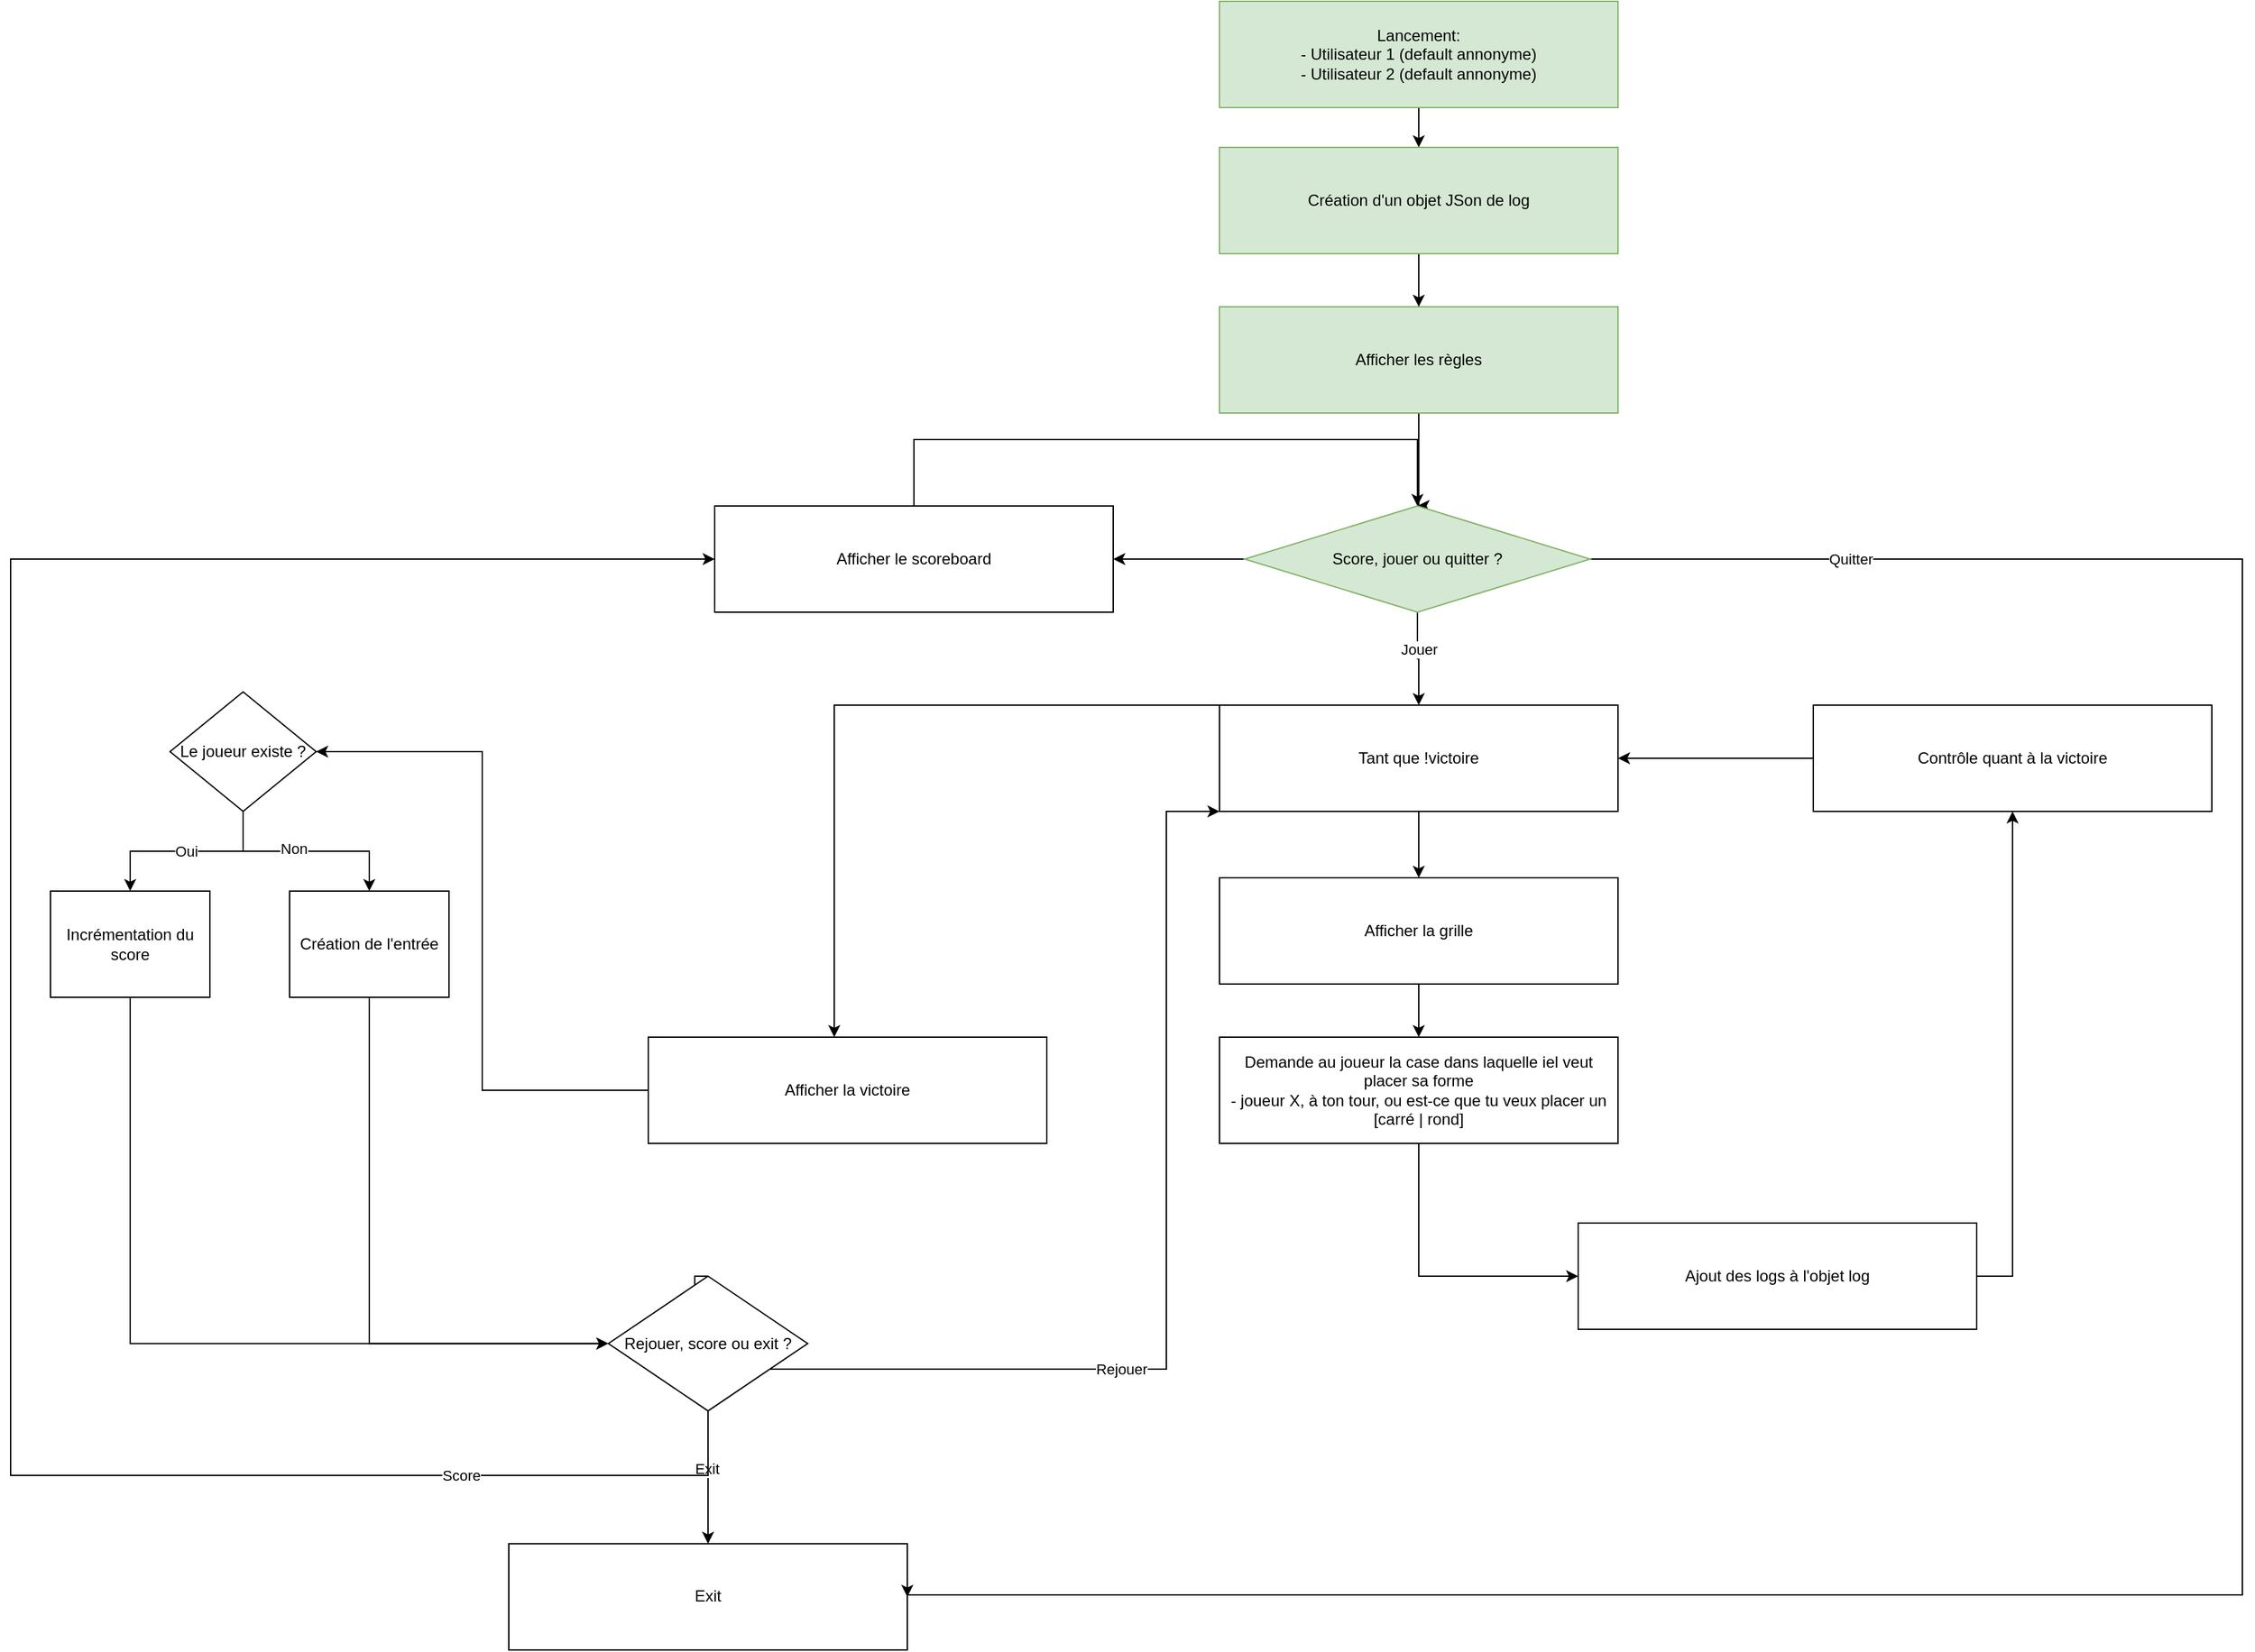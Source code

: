 <mxfile version="24.4.0" type="device">
  <diagram name="Page-1" id="7msGwybHfWxckh2XkSAF">
    <mxGraphModel dx="3860" dy="2467" grid="1" gridSize="10" guides="1" tooltips="1" connect="1" arrows="1" fold="1" page="1" pageScale="1" pageWidth="827" pageHeight="1169" math="0" shadow="0">
      <root>
        <mxCell id="0" />
        <mxCell id="1" parent="0" />
        <mxCell id="FpcZCxaBSo7I9xxIbT8i-9" style="edgeStyle=orthogonalEdgeStyle;rounded=0;orthogonalLoop=1;jettySize=auto;html=1;entryX=0.5;entryY=0;entryDx=0;entryDy=0;" parent="1" source="FpcZCxaBSo7I9xxIbT8i-1" target="FpcZCxaBSo7I9xxIbT8i-8" edge="1">
          <mxGeometry relative="1" as="geometry" />
        </mxCell>
        <mxCell id="FpcZCxaBSo7I9xxIbT8i-1" value="Lancement:&lt;div&gt;- Utilisateur 1 (default annonyme)&lt;/div&gt;&lt;div&gt;- Utilisateur 2 (default annonyme)&lt;/div&gt;" style="rounded=0;whiteSpace=wrap;html=1;fillColor=#d5e8d4;strokeColor=#82b366;" parent="1" vertex="1">
          <mxGeometry x="40" y="-230" width="300" height="80" as="geometry" />
        </mxCell>
        <mxCell id="FpcZCxaBSo7I9xxIbT8i-7" style="edgeStyle=orthogonalEdgeStyle;rounded=0;orthogonalLoop=1;jettySize=auto;html=1;" parent="1" source="FpcZCxaBSo7I9xxIbT8i-2" target="FpcZCxaBSo7I9xxIbT8i-3" edge="1">
          <mxGeometry relative="1" as="geometry" />
        </mxCell>
        <mxCell id="FpcZCxaBSo7I9xxIbT8i-2" value="Afficher la grille" style="rounded=0;whiteSpace=wrap;html=1;" parent="1" vertex="1">
          <mxGeometry x="40" y="430" width="300" height="80" as="geometry" />
        </mxCell>
        <mxCell id="FpcZCxaBSo7I9xxIbT8i-12" style="edgeStyle=orthogonalEdgeStyle;rounded=0;orthogonalLoop=1;jettySize=auto;html=1;entryX=0;entryY=0.5;entryDx=0;entryDy=0;" parent="1" source="FpcZCxaBSo7I9xxIbT8i-3" target="FpcZCxaBSo7I9xxIbT8i-11" edge="1">
          <mxGeometry relative="1" as="geometry" />
        </mxCell>
        <mxCell id="FpcZCxaBSo7I9xxIbT8i-3" value="Demande au joueur la case dans laquelle iel veut placer sa forme&lt;div&gt;- joueur X, à ton tour, ou est-ce que tu veux placer un [carré | rond]&lt;br&gt;&lt;/div&gt;" style="rounded=0;whiteSpace=wrap;html=1;" parent="1" vertex="1">
          <mxGeometry x="40" y="550" width="300" height="80" as="geometry" />
        </mxCell>
        <mxCell id="FpcZCxaBSo7I9xxIbT8i-44" style="edgeStyle=orthogonalEdgeStyle;rounded=0;orthogonalLoop=1;jettySize=auto;html=1;entryX=0.5;entryY=0;entryDx=0;entryDy=0;exitX=0.5;exitY=1;exitDx=0;exitDy=0;" parent="1" source="FpcZCxaBSo7I9xxIbT8i-4" target="FpcZCxaBSo7I9xxIbT8i-43" edge="1">
          <mxGeometry relative="1" as="geometry">
            <Array as="points">
              <mxPoint x="190" y="150" />
            </Array>
          </mxGeometry>
        </mxCell>
        <mxCell id="FpcZCxaBSo7I9xxIbT8i-4" value="&lt;div&gt;Afficher les règles&lt;/div&gt;" style="rounded=0;whiteSpace=wrap;html=1;fillColor=#d5e8d4;strokeColor=#82b366;" parent="1" vertex="1">
          <mxGeometry x="40" width="300" height="80" as="geometry" />
        </mxCell>
        <mxCell id="FpcZCxaBSo7I9xxIbT8i-10" style="edgeStyle=orthogonalEdgeStyle;rounded=0;orthogonalLoop=1;jettySize=auto;html=1;" parent="1" source="FpcZCxaBSo7I9xxIbT8i-8" target="FpcZCxaBSo7I9xxIbT8i-4" edge="1">
          <mxGeometry relative="1" as="geometry" />
        </mxCell>
        <mxCell id="FpcZCxaBSo7I9xxIbT8i-8" value="Création d&#39;un objet JSon de log" style="rounded=0;whiteSpace=wrap;html=1;fillColor=#d5e8d4;strokeColor=#82b366;" parent="1" vertex="1">
          <mxGeometry x="40" y="-120" width="300" height="80" as="geometry" />
        </mxCell>
        <mxCell id="FpcZCxaBSo7I9xxIbT8i-11" value="&lt;div&gt;Ajout des logs à l&#39;objet log&lt;/div&gt;" style="rounded=0;whiteSpace=wrap;html=1;" parent="1" vertex="1">
          <mxGeometry x="310" y="690" width="300" height="80" as="geometry" />
        </mxCell>
        <mxCell id="FpcZCxaBSo7I9xxIbT8i-16" style="edgeStyle=orthogonalEdgeStyle;rounded=0;orthogonalLoop=1;jettySize=auto;html=1;entryX=1;entryY=0.5;entryDx=0;entryDy=0;exitX=0;exitY=0.5;exitDx=0;exitDy=0;" parent="1" source="FpcZCxaBSo7I9xxIbT8i-22" target="FpcZCxaBSo7I9xxIbT8i-17" edge="1">
          <mxGeometry relative="1" as="geometry" />
        </mxCell>
        <mxCell id="FpcZCxaBSo7I9xxIbT8i-18" style="edgeStyle=orthogonalEdgeStyle;rounded=0;orthogonalLoop=1;jettySize=auto;html=1;entryX=0.5;entryY=0;entryDx=0;entryDy=0;" parent="1" source="FpcZCxaBSo7I9xxIbT8i-17" target="FpcZCxaBSo7I9xxIbT8i-2" edge="1">
          <mxGeometry relative="1" as="geometry" />
        </mxCell>
        <mxCell id="FpcZCxaBSo7I9xxIbT8i-21" style="edgeStyle=orthogonalEdgeStyle;rounded=0;orthogonalLoop=1;jettySize=auto;html=1;exitX=0;exitY=0;exitDx=0;exitDy=0;" parent="1" source="FpcZCxaBSo7I9xxIbT8i-17" target="FpcZCxaBSo7I9xxIbT8i-20" edge="1">
          <mxGeometry relative="1" as="geometry">
            <Array as="points">
              <mxPoint x="-250" y="300" />
            </Array>
          </mxGeometry>
        </mxCell>
        <mxCell id="FpcZCxaBSo7I9xxIbT8i-17" value="Tant que !victoire" style="rounded=0;whiteSpace=wrap;html=1;" parent="1" vertex="1">
          <mxGeometry x="40" y="300" width="300" height="80" as="geometry" />
        </mxCell>
        <mxCell id="FpcZCxaBSo7I9xxIbT8i-25" style="edgeStyle=orthogonalEdgeStyle;rounded=0;orthogonalLoop=1;jettySize=auto;html=1;entryX=1;entryY=0.5;entryDx=0;entryDy=0;" parent="1" source="FpcZCxaBSo7I9xxIbT8i-20" target="FpcZCxaBSo7I9xxIbT8i-31" edge="1">
          <mxGeometry relative="1" as="geometry">
            <mxPoint x="-473" y="340" as="targetPoint" />
          </mxGeometry>
        </mxCell>
        <mxCell id="FpcZCxaBSo7I9xxIbT8i-20" value="Afficher la victoire" style="rounded=0;whiteSpace=wrap;html=1;" parent="1" vertex="1">
          <mxGeometry x="-390" y="550" width="300" height="80" as="geometry" />
        </mxCell>
        <mxCell id="FpcZCxaBSo7I9xxIbT8i-23" value="" style="edgeStyle=orthogonalEdgeStyle;rounded=0;orthogonalLoop=1;jettySize=auto;html=1;entryX=0.5;entryY=1;entryDx=0;entryDy=0;exitX=1;exitY=0.5;exitDx=0;exitDy=0;" parent="1" source="FpcZCxaBSo7I9xxIbT8i-11" target="FpcZCxaBSo7I9xxIbT8i-22" edge="1">
          <mxGeometry relative="1" as="geometry">
            <mxPoint x="636.9" y="551.04" as="sourcePoint" />
            <mxPoint x="340" y="340" as="targetPoint" />
            <Array as="points">
              <mxPoint x="637" y="730" />
            </Array>
          </mxGeometry>
        </mxCell>
        <mxCell id="FpcZCxaBSo7I9xxIbT8i-22" value="&lt;div&gt;Contrôle quant à la victoire&lt;/div&gt;" style="rounded=0;whiteSpace=wrap;html=1;" parent="1" vertex="1">
          <mxGeometry x="487" y="300" width="300" height="80" as="geometry" />
        </mxCell>
        <mxCell id="FpcZCxaBSo7I9xxIbT8i-28" style="edgeStyle=orthogonalEdgeStyle;rounded=0;orthogonalLoop=1;jettySize=auto;html=1;entryX=0;entryY=1;entryDx=0;entryDy=0;exitX=0.5;exitY=0;exitDx=0;exitDy=0;" parent="1" source="FpcZCxaBSo7I9xxIbT8i-40" target="FpcZCxaBSo7I9xxIbT8i-17" edge="1">
          <mxGeometry relative="1" as="geometry">
            <mxPoint x="-420" y="810" as="sourcePoint" />
            <Array as="points">
              <mxPoint x="-355" y="800" />
              <mxPoint y="800" />
              <mxPoint y="380" />
            </Array>
          </mxGeometry>
        </mxCell>
        <mxCell id="FpcZCxaBSo7I9xxIbT8i-42" value="Rejouer" style="edgeLabel;html=1;align=center;verticalAlign=middle;resizable=0;points=[];" parent="FpcZCxaBSo7I9xxIbT8i-28" vertex="1" connectable="0">
          <mxGeometry x="-0.105" relative="1" as="geometry">
            <mxPoint as="offset" />
          </mxGeometry>
        </mxCell>
        <mxCell id="FpcZCxaBSo7I9xxIbT8i-30" style="edgeStyle=orthogonalEdgeStyle;rounded=0;orthogonalLoop=1;jettySize=auto;html=1;exitX=0.5;exitY=1;exitDx=0;exitDy=0;entryX=0.5;entryY=0;entryDx=0;entryDy=0;" parent="1" source="FpcZCxaBSo7I9xxIbT8i-40" target="FpcZCxaBSo7I9xxIbT8i-29" edge="1">
          <mxGeometry relative="1" as="geometry">
            <mxPoint x="-380" y="832.46" as="sourcePoint" />
            <mxPoint x="-380" y="890" as="targetPoint" />
            <Array as="points">
              <mxPoint x="-345" y="910" />
              <mxPoint x="-345" y="910" />
            </Array>
          </mxGeometry>
        </mxCell>
        <mxCell id="FpcZCxaBSo7I9xxIbT8i-41" value="Exit" style="edgeLabel;html=1;align=center;verticalAlign=middle;resizable=0;points=[];" parent="FpcZCxaBSo7I9xxIbT8i-30" vertex="1" connectable="0">
          <mxGeometry x="-0.13" y="-1" relative="1" as="geometry">
            <mxPoint as="offset" />
          </mxGeometry>
        </mxCell>
        <mxCell id="FpcZCxaBSo7I9xxIbT8i-29" value="Exit" style="rounded=0;whiteSpace=wrap;html=1;" parent="1" vertex="1">
          <mxGeometry x="-495" y="931.46" width="300" height="80" as="geometry" />
        </mxCell>
        <mxCell id="FpcZCxaBSo7I9xxIbT8i-34" style="edgeStyle=orthogonalEdgeStyle;rounded=0;orthogonalLoop=1;jettySize=auto;html=1;entryX=0.5;entryY=0;entryDx=0;entryDy=0;" parent="1" source="FpcZCxaBSo7I9xxIbT8i-31" target="FpcZCxaBSo7I9xxIbT8i-32" edge="1">
          <mxGeometry relative="1" as="geometry" />
        </mxCell>
        <mxCell id="FpcZCxaBSo7I9xxIbT8i-36" value="Oui" style="edgeLabel;html=1;align=center;verticalAlign=middle;resizable=0;points=[];" parent="FpcZCxaBSo7I9xxIbT8i-34" vertex="1" connectable="0">
          <mxGeometry x="0.017" relative="1" as="geometry">
            <mxPoint as="offset" />
          </mxGeometry>
        </mxCell>
        <mxCell id="FpcZCxaBSo7I9xxIbT8i-35" style="edgeStyle=orthogonalEdgeStyle;rounded=0;orthogonalLoop=1;jettySize=auto;html=1;entryX=0.5;entryY=0;entryDx=0;entryDy=0;" parent="1" source="FpcZCxaBSo7I9xxIbT8i-31" target="FpcZCxaBSo7I9xxIbT8i-33" edge="1">
          <mxGeometry relative="1" as="geometry" />
        </mxCell>
        <mxCell id="FpcZCxaBSo7I9xxIbT8i-37" value="Non" style="edgeLabel;html=1;align=center;verticalAlign=middle;resizable=0;points=[];" parent="FpcZCxaBSo7I9xxIbT8i-35" vertex="1" connectable="0">
          <mxGeometry x="-0.129" y="2" relative="1" as="geometry">
            <mxPoint as="offset" />
          </mxGeometry>
        </mxCell>
        <mxCell id="FpcZCxaBSo7I9xxIbT8i-31" value="Le joueur existe ?" style="rhombus;whiteSpace=wrap;html=1;" parent="1" vertex="1">
          <mxGeometry x="-750" y="290" width="110" height="90" as="geometry" />
        </mxCell>
        <mxCell id="FpcZCxaBSo7I9xxIbT8i-51" style="edgeStyle=orthogonalEdgeStyle;rounded=0;orthogonalLoop=1;jettySize=auto;html=1;entryX=0;entryY=0.5;entryDx=0;entryDy=0;" parent="1" source="FpcZCxaBSo7I9xxIbT8i-32" target="FpcZCxaBSo7I9xxIbT8i-40" edge="1">
          <mxGeometry relative="1" as="geometry">
            <Array as="points">
              <mxPoint x="-780" y="781" />
            </Array>
          </mxGeometry>
        </mxCell>
        <mxCell id="FpcZCxaBSo7I9xxIbT8i-32" value="Incrémentation du score" style="rounded=0;whiteSpace=wrap;html=1;" parent="1" vertex="1">
          <mxGeometry x="-840" y="440" width="120" height="80" as="geometry" />
        </mxCell>
        <mxCell id="FpcZCxaBSo7I9xxIbT8i-38" style="edgeStyle=orthogonalEdgeStyle;rounded=0;orthogonalLoop=1;jettySize=auto;html=1;exitX=0.5;exitY=1;exitDx=0;exitDy=0;entryX=0;entryY=0.5;entryDx=0;entryDy=0;" parent="1" source="FpcZCxaBSo7I9xxIbT8i-33" target="FpcZCxaBSo7I9xxIbT8i-40" edge="1">
          <mxGeometry relative="1" as="geometry">
            <mxPoint x="-730" y="580" as="sourcePoint" />
            <mxPoint x="-470" y="810" as="targetPoint" />
          </mxGeometry>
        </mxCell>
        <mxCell id="FpcZCxaBSo7I9xxIbT8i-33" value="Création de l&#39;entrée" style="rounded=0;whiteSpace=wrap;html=1;" parent="1" vertex="1">
          <mxGeometry x="-660" y="440" width="120" height="80" as="geometry" />
        </mxCell>
        <mxCell id="FpcZCxaBSo7I9xxIbT8i-52" style="edgeStyle=orthogonalEdgeStyle;rounded=0;orthogonalLoop=1;jettySize=auto;html=1;entryX=0;entryY=0.5;entryDx=0;entryDy=0;exitX=0.5;exitY=1;exitDx=0;exitDy=0;" parent="1" source="FpcZCxaBSo7I9xxIbT8i-40" target="FpcZCxaBSo7I9xxIbT8i-47" edge="1">
          <mxGeometry relative="1" as="geometry">
            <mxPoint x="-330" y="330" as="targetPoint" />
            <Array as="points">
              <mxPoint x="-345" y="880" />
              <mxPoint x="-870" y="880" />
              <mxPoint x="-870" y="190" />
            </Array>
          </mxGeometry>
        </mxCell>
        <mxCell id="FpcZCxaBSo7I9xxIbT8i-53" value="Score" style="edgeLabel;html=1;align=center;verticalAlign=middle;resizable=0;points=[];" parent="FpcZCxaBSo7I9xxIbT8i-52" vertex="1" connectable="0">
          <mxGeometry x="-0.738" relative="1" as="geometry">
            <mxPoint as="offset" />
          </mxGeometry>
        </mxCell>
        <mxCell id="FpcZCxaBSo7I9xxIbT8i-40" value="Rejouer, score ou exit ?" style="rhombus;whiteSpace=wrap;html=1;" parent="1" vertex="1">
          <mxGeometry x="-420" y="730" width="150" height="101.46" as="geometry" />
        </mxCell>
        <mxCell id="FpcZCxaBSo7I9xxIbT8i-45" style="edgeStyle=orthogonalEdgeStyle;rounded=0;orthogonalLoop=1;jettySize=auto;html=1;" parent="1" source="FpcZCxaBSo7I9xxIbT8i-43" target="FpcZCxaBSo7I9xxIbT8i-17" edge="1">
          <mxGeometry relative="1" as="geometry" />
        </mxCell>
        <mxCell id="FpcZCxaBSo7I9xxIbT8i-46" value="Jouer" style="edgeLabel;html=1;align=center;verticalAlign=middle;resizable=0;points=[];" parent="FpcZCxaBSo7I9xxIbT8i-45" vertex="1" connectable="0">
          <mxGeometry x="-0.218" y="1" relative="1" as="geometry">
            <mxPoint as="offset" />
          </mxGeometry>
        </mxCell>
        <mxCell id="FpcZCxaBSo7I9xxIbT8i-48" style="edgeStyle=orthogonalEdgeStyle;rounded=0;orthogonalLoop=1;jettySize=auto;html=1;entryX=1;entryY=0.5;entryDx=0;entryDy=0;" parent="1" source="FpcZCxaBSo7I9xxIbT8i-43" target="FpcZCxaBSo7I9xxIbT8i-47" edge="1">
          <mxGeometry relative="1" as="geometry" />
        </mxCell>
        <mxCell id="FpcZCxaBSo7I9xxIbT8i-54" style="edgeStyle=orthogonalEdgeStyle;rounded=0;orthogonalLoop=1;jettySize=auto;html=1;entryX=1;entryY=0.5;entryDx=0;entryDy=0;" parent="1" source="FpcZCxaBSo7I9xxIbT8i-43" target="FpcZCxaBSo7I9xxIbT8i-29" edge="1">
          <mxGeometry relative="1" as="geometry">
            <Array as="points">
              <mxPoint x="810" y="190" />
              <mxPoint x="810" y="970" />
              <mxPoint x="-195" y="970" />
            </Array>
          </mxGeometry>
        </mxCell>
        <mxCell id="FpcZCxaBSo7I9xxIbT8i-55" value="Quitter" style="edgeLabel;html=1;align=center;verticalAlign=middle;resizable=0;points=[];" parent="FpcZCxaBSo7I9xxIbT8i-54" vertex="1" connectable="0">
          <mxGeometry x="-0.828" relative="1" as="geometry">
            <mxPoint as="offset" />
          </mxGeometry>
        </mxCell>
        <mxCell id="FpcZCxaBSo7I9xxIbT8i-43" value="Score, jouer ou quitter ?" style="rhombus;whiteSpace=wrap;html=1;fillColor=#d5e8d4;strokeColor=#82b366;" parent="1" vertex="1">
          <mxGeometry x="59" y="150" width="260" height="80" as="geometry" />
        </mxCell>
        <mxCell id="FpcZCxaBSo7I9xxIbT8i-49" style="edgeStyle=orthogonalEdgeStyle;rounded=0;orthogonalLoop=1;jettySize=auto;html=1;entryX=0.5;entryY=0;entryDx=0;entryDy=0;exitX=0.5;exitY=0;exitDx=0;exitDy=0;" parent="1" source="FpcZCxaBSo7I9xxIbT8i-47" target="FpcZCxaBSo7I9xxIbT8i-43" edge="1">
          <mxGeometry relative="1" as="geometry">
            <Array as="points">
              <mxPoint x="-190" y="100" />
              <mxPoint x="189" y="100" />
            </Array>
          </mxGeometry>
        </mxCell>
        <mxCell id="FpcZCxaBSo7I9xxIbT8i-47" value="&lt;div&gt;Afficher le scoreboard&lt;/div&gt;" style="rounded=0;whiteSpace=wrap;html=1;" parent="1" vertex="1">
          <mxGeometry x="-340" y="150" width="300" height="80" as="geometry" />
        </mxCell>
      </root>
    </mxGraphModel>
  </diagram>
</mxfile>

